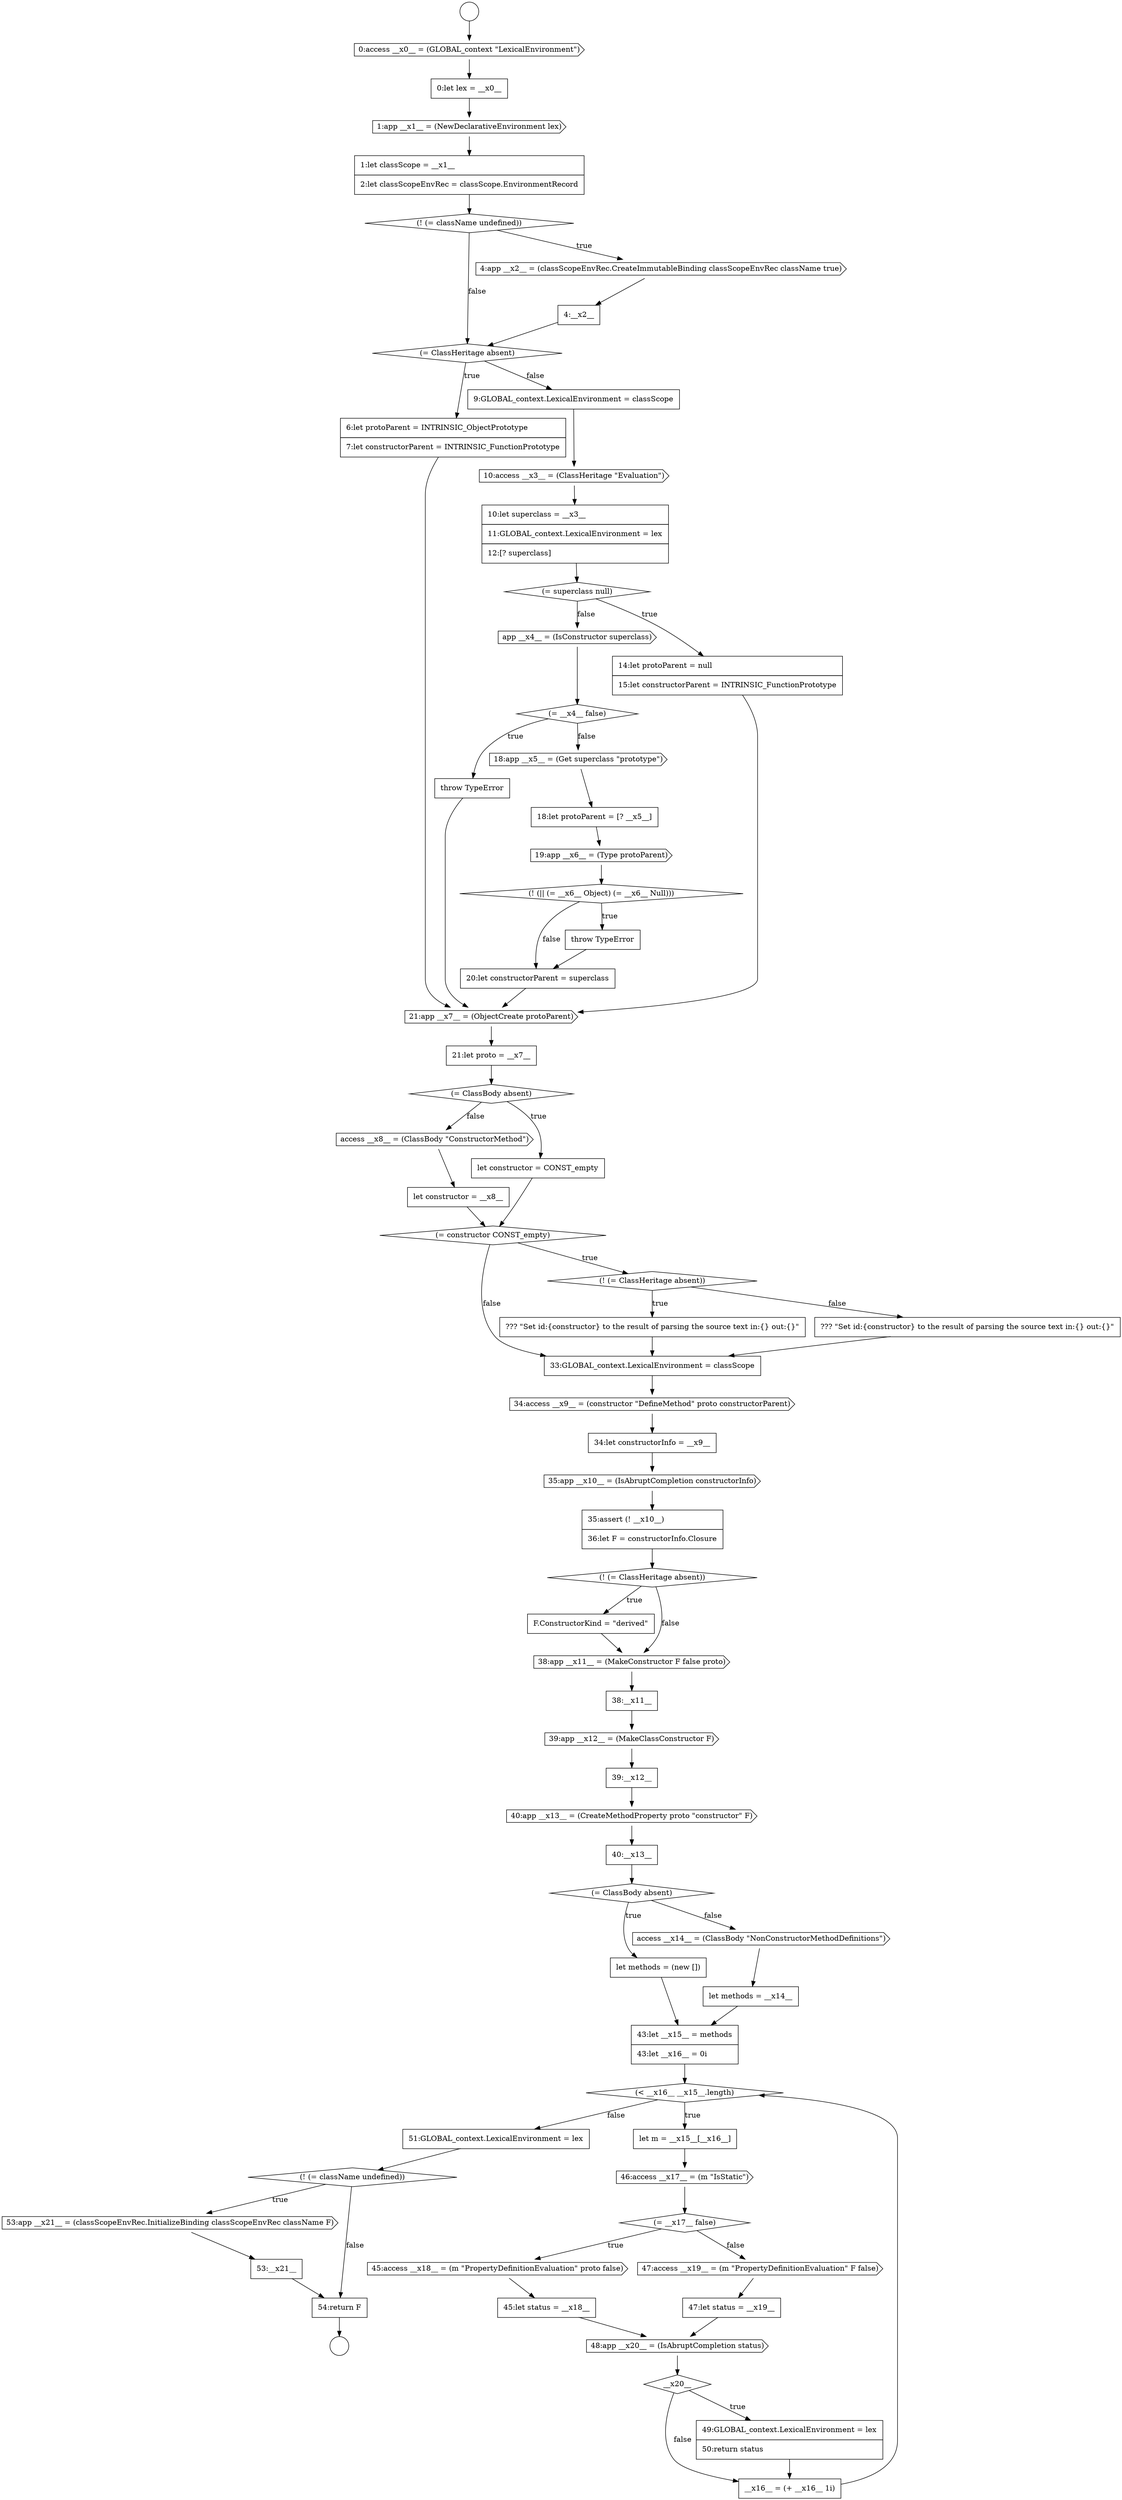 digraph {
  node8563 [shape=diamond, label=<<font color="black">(&lt; __x16__ __x15__.length)</font>> color="black" fillcolor="white" style=filled]
  node8523 [shape=none, margin=0, label=<<font color="black">
    <table border="0" cellborder="1" cellspacing="0" cellpadding="10">
      <tr><td align="left">10:let superclass = __x3__</td></tr>
      <tr><td align="left">11:GLOBAL_context.LexicalEnvironment = lex</td></tr>
      <tr><td align="left">12:[? superclass]</td></tr>
    </table>
  </font>> color="black" fillcolor="white" style=filled]
  node8576 [shape=diamond, label=<<font color="black">(! (= className undefined))</font>> color="black" fillcolor="white" style=filled]
  node8531 [shape=cds, label=<<font color="black">19:app __x6__ = (Type protoParent)</font>> color="black" fillcolor="white" style=filled]
  node8528 [shape=none, margin=0, label=<<font color="black">
    <table border="0" cellborder="1" cellspacing="0" cellpadding="10">
      <tr><td align="left">throw TypeError</td></tr>
    </table>
  </font>> color="black" fillcolor="white" style=filled]
  node8520 [shape=none, margin=0, label=<<font color="black">
    <table border="0" cellborder="1" cellspacing="0" cellpadding="10">
      <tr><td align="left">6:let protoParent = INTRINSIC_ObjectPrototype</td></tr>
      <tr><td align="left">7:let constructorParent = INTRINSIC_FunctionPrototype</td></tr>
    </table>
  </font>> color="black" fillcolor="white" style=filled]
  node8574 [shape=none, margin=0, label=<<font color="black">
    <table border="0" cellborder="1" cellspacing="0" cellpadding="10">
      <tr><td align="left">__x16__ = (+ __x16__ 1i)</td></tr>
    </table>
  </font>> color="black" fillcolor="white" style=filled]
  node8536 [shape=none, margin=0, label=<<font color="black">
    <table border="0" cellborder="1" cellspacing="0" cellpadding="10">
      <tr><td align="left">21:let proto = __x7__</td></tr>
    </table>
  </font>> color="black" fillcolor="white" style=filled]
  node8514 [shape=cds, label=<<font color="black">1:app __x1__ = (NewDeclarativeEnvironment lex)</font>> color="black" fillcolor="white" style=filled]
  node8551 [shape=none, margin=0, label=<<font color="black">
    <table border="0" cellborder="1" cellspacing="0" cellpadding="10">
      <tr><td align="left">F.ConstructorKind = &quot;derived&quot;</td></tr>
    </table>
  </font>> color="black" fillcolor="white" style=filled]
  node8568 [shape=none, margin=0, label=<<font color="black">
    <table border="0" cellborder="1" cellspacing="0" cellpadding="10">
      <tr><td align="left">45:let status = __x18__</td></tr>
    </table>
  </font>> color="black" fillcolor="white" style=filled]
  node8519 [shape=diamond, label=<<font color="black">(= ClassHeritage absent)</font>> color="black" fillcolor="white" style=filled]
  node8539 [shape=cds, label=<<font color="black">access __x8__ = (ClassBody &quot;ConstructorMethod&quot;)</font>> color="black" fillcolor="white" style=filled]
  node8578 [shape=none, margin=0, label=<<font color="black">
    <table border="0" cellborder="1" cellspacing="0" cellpadding="10">
      <tr><td align="left">53:__x21__</td></tr>
    </table>
  </font>> color="black" fillcolor="white" style=filled]
  node8546 [shape=cds, label=<<font color="black">34:access __x9__ = (constructor &quot;DefineMethod&quot; proto constructorParent)</font>> color="black" fillcolor="white" style=filled]
  node8515 [shape=none, margin=0, label=<<font color="black">
    <table border="0" cellborder="1" cellspacing="0" cellpadding="10">
      <tr><td align="left">1:let classScope = __x1__</td></tr>
      <tr><td align="left">2:let classScopeEnvRec = classScope.EnvironmentRecord</td></tr>
    </table>
  </font>> color="black" fillcolor="white" style=filled]
  node8522 [shape=cds, label=<<font color="black">10:access __x3__ = (ClassHeritage &quot;Evaluation&quot;)</font>> color="black" fillcolor="white" style=filled]
  node8571 [shape=cds, label=<<font color="black">48:app __x20__ = (IsAbruptCompletion status)</font>> color="black" fillcolor="white" style=filled]
  node8543 [shape=none, margin=0, label=<<font color="black">
    <table border="0" cellborder="1" cellspacing="0" cellpadding="10">
      <tr><td align="left">??? &quot;Set id:{constructor} to the result of parsing the source text in:{} out:{}&quot;</td></tr>
    </table>
  </font>> color="black" fillcolor="white" style=filled]
  node8558 [shape=diamond, label=<<font color="black">(= ClassBody absent)</font>> color="black" fillcolor="white" style=filled]
  node8526 [shape=cds, label=<<font color="black">app __x4__ = (IsConstructor superclass)</font>> color="black" fillcolor="white" style=filled]
  node8511 [shape=circle label=" " color="black" fillcolor="white" style=filled]
  node8532 [shape=diamond, label=<<font color="black">(! (|| (= __x6__ Object) (= __x6__ Null)))</font>> color="black" fillcolor="white" style=filled]
  node8575 [shape=none, margin=0, label=<<font color="black">
    <table border="0" cellborder="1" cellspacing="0" cellpadding="10">
      <tr><td align="left">51:GLOBAL_context.LexicalEnvironment = lex</td></tr>
    </table>
  </font>> color="black" fillcolor="white" style=filled]
  node8554 [shape=cds, label=<<font color="black">39:app __x12__ = (MakeClassConstructor F)</font>> color="black" fillcolor="white" style=filled]
  node8513 [shape=none, margin=0, label=<<font color="black">
    <table border="0" cellborder="1" cellspacing="0" cellpadding="10">
      <tr><td align="left">0:let lex = __x0__</td></tr>
    </table>
  </font>> color="black" fillcolor="white" style=filled]
  node8550 [shape=diamond, label=<<font color="black">(! (= ClassHeritage absent))</font>> color="black" fillcolor="white" style=filled]
  node8540 [shape=none, margin=0, label=<<font color="black">
    <table border="0" cellborder="1" cellspacing="0" cellpadding="10">
      <tr><td align="left">let constructor = __x8__</td></tr>
    </table>
  </font>> color="black" fillcolor="white" style=filled]
  node8535 [shape=cds, label=<<font color="black">21:app __x7__ = (ObjectCreate protoParent)</font>> color="black" fillcolor="white" style=filled]
  node8577 [shape=cds, label=<<font color="black">53:app __x21__ = (classScopeEnvRec.InitializeBinding classScopeEnvRec className F)</font>> color="black" fillcolor="white" style=filled]
  node8518 [shape=none, margin=0, label=<<font color="black">
    <table border="0" cellborder="1" cellspacing="0" cellpadding="10">
      <tr><td align="left">4:__x2__</td></tr>
    </table>
  </font>> color="black" fillcolor="white" style=filled]
  node8530 [shape=none, margin=0, label=<<font color="black">
    <table border="0" cellborder="1" cellspacing="0" cellpadding="10">
      <tr><td align="left">18:let protoParent = [? __x5__]</td></tr>
    </table>
  </font>> color="black" fillcolor="white" style=filled]
  node8545 [shape=none, margin=0, label=<<font color="black">
    <table border="0" cellborder="1" cellspacing="0" cellpadding="10">
      <tr><td align="left">33:GLOBAL_context.LexicalEnvironment = classScope</td></tr>
    </table>
  </font>> color="black" fillcolor="white" style=filled]
  node8562 [shape=none, margin=0, label=<<font color="black">
    <table border="0" cellborder="1" cellspacing="0" cellpadding="10">
      <tr><td align="left">43:let __x15__ = methods</td></tr>
      <tr><td align="left">43:let __x16__ = 0i</td></tr>
    </table>
  </font>> color="black" fillcolor="white" style=filled]
  node8567 [shape=cds, label=<<font color="black">45:access __x18__ = (m &quot;PropertyDefinitionEvaluation&quot; proto false)</font>> color="black" fillcolor="white" style=filled]
  node8572 [shape=diamond, label=<<font color="black">__x20__</font>> color="black" fillcolor="white" style=filled]
  node8544 [shape=none, margin=0, label=<<font color="black">
    <table border="0" cellborder="1" cellspacing="0" cellpadding="10">
      <tr><td align="left">??? &quot;Set id:{constructor} to the result of parsing the source text in:{} out:{}&quot;</td></tr>
    </table>
  </font>> color="black" fillcolor="white" style=filled]
  node8555 [shape=none, margin=0, label=<<font color="black">
    <table border="0" cellborder="1" cellspacing="0" cellpadding="10">
      <tr><td align="left">39:__x12__</td></tr>
    </table>
  </font>> color="black" fillcolor="white" style=filled]
  node8527 [shape=diamond, label=<<font color="black">(= __x4__ false)</font>> color="black" fillcolor="white" style=filled]
  node8512 [shape=cds, label=<<font color="black">0:access __x0__ = (GLOBAL_context &quot;LexicalEnvironment&quot;)</font>> color="black" fillcolor="white" style=filled]
  node8559 [shape=none, margin=0, label=<<font color="black">
    <table border="0" cellborder="1" cellspacing="0" cellpadding="10">
      <tr><td align="left">let methods = (new [])</td></tr>
    </table>
  </font>> color="black" fillcolor="white" style=filled]
  node8534 [shape=none, margin=0, label=<<font color="black">
    <table border="0" cellborder="1" cellspacing="0" cellpadding="10">
      <tr><td align="left">20:let constructorParent = superclass</td></tr>
    </table>
  </font>> color="black" fillcolor="white" style=filled]
  node8549 [shape=none, margin=0, label=<<font color="black">
    <table border="0" cellborder="1" cellspacing="0" cellpadding="10">
      <tr><td align="left">35:assert (! __x10__)</td></tr>
      <tr><td align="left">36:let F = constructorInfo.Closure</td></tr>
    </table>
  </font>> color="black" fillcolor="white" style=filled]
  node8566 [shape=diamond, label=<<font color="black">(= __x17__ false)</font>> color="black" fillcolor="white" style=filled]
  node8524 [shape=diamond, label=<<font color="black">(= superclass null)</font>> color="black" fillcolor="white" style=filled]
  node8561 [shape=none, margin=0, label=<<font color="black">
    <table border="0" cellborder="1" cellspacing="0" cellpadding="10">
      <tr><td align="left">let methods = __x14__</td></tr>
    </table>
  </font>> color="black" fillcolor="white" style=filled]
  node8556 [shape=cds, label=<<font color="black">40:app __x13__ = (CreateMethodProperty proto &quot;constructor&quot; F)</font>> color="black" fillcolor="white" style=filled]
  node8517 [shape=cds, label=<<font color="black">4:app __x2__ = (classScopeEnvRec.CreateImmutableBinding classScopeEnvRec className true)</font>> color="black" fillcolor="white" style=filled]
  node8529 [shape=cds, label=<<font color="black">18:app __x5__ = (Get superclass &quot;prototype&quot;)</font>> color="black" fillcolor="white" style=filled]
  node8573 [shape=none, margin=0, label=<<font color="black">
    <table border="0" cellborder="1" cellspacing="0" cellpadding="10">
      <tr><td align="left">49:GLOBAL_context.LexicalEnvironment = lex</td></tr>
      <tr><td align="left">50:return status</td></tr>
    </table>
  </font>> color="black" fillcolor="white" style=filled]
  node8541 [shape=diamond, label=<<font color="black">(= constructor CONST_empty)</font>> color="black" fillcolor="white" style=filled]
  node8560 [shape=cds, label=<<font color="black">access __x14__ = (ClassBody &quot;NonConstructorMethodDefinitions&quot;)</font>> color="black" fillcolor="white" style=filled]
  node8569 [shape=cds, label=<<font color="black">47:access __x19__ = (m &quot;PropertyDefinitionEvaluation&quot; F false)</font>> color="black" fillcolor="white" style=filled]
  node8537 [shape=diamond, label=<<font color="black">(= ClassBody absent)</font>> color="black" fillcolor="white" style=filled]
  node8552 [shape=cds, label=<<font color="black">38:app __x11__ = (MakeConstructor F false proto)</font>> color="black" fillcolor="white" style=filled]
  node8565 [shape=cds, label=<<font color="black">46:access __x17__ = (m &quot;IsStatic&quot;)</font>> color="black" fillcolor="white" style=filled]
  node8547 [shape=none, margin=0, label=<<font color="black">
    <table border="0" cellborder="1" cellspacing="0" cellpadding="10">
      <tr><td align="left">34:let constructorInfo = __x9__</td></tr>
    </table>
  </font>> color="black" fillcolor="white" style=filled]
  node8564 [shape=none, margin=0, label=<<font color="black">
    <table border="0" cellborder="1" cellspacing="0" cellpadding="10">
      <tr><td align="left">let m = __x15__[__x16__]</td></tr>
    </table>
  </font>> color="black" fillcolor="white" style=filled]
  node8533 [shape=none, margin=0, label=<<font color="black">
    <table border="0" cellborder="1" cellspacing="0" cellpadding="10">
      <tr><td align="left">throw TypeError</td></tr>
    </table>
  </font>> color="black" fillcolor="white" style=filled]
  node8579 [shape=none, margin=0, label=<<font color="black">
    <table border="0" cellborder="1" cellspacing="0" cellpadding="10">
      <tr><td align="left">54:return F</td></tr>
    </table>
  </font>> color="black" fillcolor="white" style=filled]
  node8542 [shape=diamond, label=<<font color="black">(! (= ClassHeritage absent))</font>> color="black" fillcolor="white" style=filled]
  node8521 [shape=none, margin=0, label=<<font color="black">
    <table border="0" cellborder="1" cellspacing="0" cellpadding="10">
      <tr><td align="left">9:GLOBAL_context.LexicalEnvironment = classScope</td></tr>
    </table>
  </font>> color="black" fillcolor="white" style=filled]
  node8510 [shape=circle label=" " color="black" fillcolor="white" style=filled]
  node8557 [shape=none, margin=0, label=<<font color="black">
    <table border="0" cellborder="1" cellspacing="0" cellpadding="10">
      <tr><td align="left">40:__x13__</td></tr>
    </table>
  </font>> color="black" fillcolor="white" style=filled]
  node8516 [shape=diamond, label=<<font color="black">(! (= className undefined))</font>> color="black" fillcolor="white" style=filled]
  node8548 [shape=cds, label=<<font color="black">35:app __x10__ = (IsAbruptCompletion constructorInfo)</font>> color="black" fillcolor="white" style=filled]
  node8570 [shape=none, margin=0, label=<<font color="black">
    <table border="0" cellborder="1" cellspacing="0" cellpadding="10">
      <tr><td align="left">47:let status = __x19__</td></tr>
    </table>
  </font>> color="black" fillcolor="white" style=filled]
  node8525 [shape=none, margin=0, label=<<font color="black">
    <table border="0" cellborder="1" cellspacing="0" cellpadding="10">
      <tr><td align="left">14:let protoParent = null</td></tr>
      <tr><td align="left">15:let constructorParent = INTRINSIC_FunctionPrototype</td></tr>
    </table>
  </font>> color="black" fillcolor="white" style=filled]
  node8553 [shape=none, margin=0, label=<<font color="black">
    <table border="0" cellborder="1" cellspacing="0" cellpadding="10">
      <tr><td align="left">38:__x11__</td></tr>
    </table>
  </font>> color="black" fillcolor="white" style=filled]
  node8538 [shape=none, margin=0, label=<<font color="black">
    <table border="0" cellborder="1" cellspacing="0" cellpadding="10">
      <tr><td align="left">let constructor = CONST_empty</td></tr>
    </table>
  </font>> color="black" fillcolor="white" style=filled]
  node8573 -> node8574 [ color="black"]
  node8539 -> node8540 [ color="black"]
  node8547 -> node8548 [ color="black"]
  node8564 -> node8565 [ color="black"]
  node8532 -> node8533 [label=<<font color="black">true</font>> color="black"]
  node8532 -> node8534 [label=<<font color="black">false</font>> color="black"]
  node8549 -> node8550 [ color="black"]
  node8522 -> node8523 [ color="black"]
  node8566 -> node8567 [label=<<font color="black">true</font>> color="black"]
  node8566 -> node8569 [label=<<font color="black">false</font>> color="black"]
  node8557 -> node8558 [ color="black"]
  node8562 -> node8563 [ color="black"]
  node8514 -> node8515 [ color="black"]
  node8571 -> node8572 [ color="black"]
  node8576 -> node8577 [label=<<font color="black">true</font>> color="black"]
  node8576 -> node8579 [label=<<font color="black">false</font>> color="black"]
  node8527 -> node8528 [label=<<font color="black">true</font>> color="black"]
  node8527 -> node8529 [label=<<font color="black">false</font>> color="black"]
  node8546 -> node8547 [ color="black"]
  node8531 -> node8532 [ color="black"]
  node8521 -> node8522 [ color="black"]
  node8565 -> node8566 [ color="black"]
  node8552 -> node8553 [ color="black"]
  node8538 -> node8541 [ color="black"]
  node8558 -> node8559 [label=<<font color="black">true</font>> color="black"]
  node8558 -> node8560 [label=<<font color="black">false</font>> color="black"]
  node8512 -> node8513 [ color="black"]
  node8575 -> node8576 [ color="black"]
  node8541 -> node8542 [label=<<font color="black">true</font>> color="black"]
  node8541 -> node8545 [label=<<font color="black">false</font>> color="black"]
  node8570 -> node8571 [ color="black"]
  node8569 -> node8570 [ color="black"]
  node8526 -> node8527 [ color="black"]
  node8568 -> node8571 [ color="black"]
  node8533 -> node8534 [ color="black"]
  node8528 -> node8535 [ color="black"]
  node8540 -> node8541 [ color="black"]
  node8515 -> node8516 [ color="black"]
  node8542 -> node8543 [label=<<font color="black">true</font>> color="black"]
  node8542 -> node8544 [label=<<font color="black">false</font>> color="black"]
  node8550 -> node8551 [label=<<font color="black">true</font>> color="black"]
  node8550 -> node8552 [label=<<font color="black">false</font>> color="black"]
  node8574 -> node8563 [ color="black"]
  node8563 -> node8564 [label=<<font color="black">true</font>> color="black"]
  node8563 -> node8575 [label=<<font color="black">false</font>> color="black"]
  node8561 -> node8562 [ color="black"]
  node8536 -> node8537 [ color="black"]
  node8545 -> node8546 [ color="black"]
  node8572 -> node8573 [label=<<font color="black">true</font>> color="black"]
  node8572 -> node8574 [label=<<font color="black">false</font>> color="black"]
  node8559 -> node8562 [ color="black"]
  node8560 -> node8561 [ color="black"]
  node8567 -> node8568 [ color="black"]
  node8548 -> node8549 [ color="black"]
  node8537 -> node8538 [label=<<font color="black">true</font>> color="black"]
  node8537 -> node8539 [label=<<font color="black">false</font>> color="black"]
  node8543 -> node8545 [ color="black"]
  node8524 -> node8525 [label=<<font color="black">true</font>> color="black"]
  node8524 -> node8526 [label=<<font color="black">false</font>> color="black"]
  node8555 -> node8556 [ color="black"]
  node8554 -> node8555 [ color="black"]
  node8516 -> node8517 [label=<<font color="black">true</font>> color="black"]
  node8516 -> node8519 [label=<<font color="black">false</font>> color="black"]
  node8544 -> node8545 [ color="black"]
  node8529 -> node8530 [ color="black"]
  node8556 -> node8557 [ color="black"]
  node8535 -> node8536 [ color="black"]
  node8519 -> node8520 [label=<<font color="black">true</font>> color="black"]
  node8519 -> node8521 [label=<<font color="black">false</font>> color="black"]
  node8513 -> node8514 [ color="black"]
  node8520 -> node8535 [ color="black"]
  node8553 -> node8554 [ color="black"]
  node8525 -> node8535 [ color="black"]
  node8530 -> node8531 [ color="black"]
  node8518 -> node8519 [ color="black"]
  node8517 -> node8518 [ color="black"]
  node8577 -> node8578 [ color="black"]
  node8551 -> node8552 [ color="black"]
  node8523 -> node8524 [ color="black"]
  node8534 -> node8535 [ color="black"]
  node8578 -> node8579 [ color="black"]
  node8510 -> node8512 [ color="black"]
  node8579 -> node8511 [ color="black"]
}
